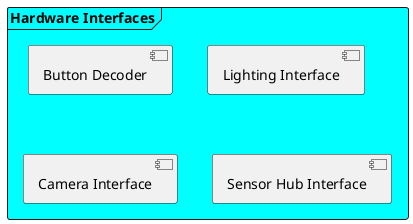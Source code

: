 @startuml
frame "Hardware Interfaces" #Aqua {
["Button Decoder"]
["Lighting Interface"]
[Camera Interface]
["Sensor Hub Interface"]
}
@enduml
